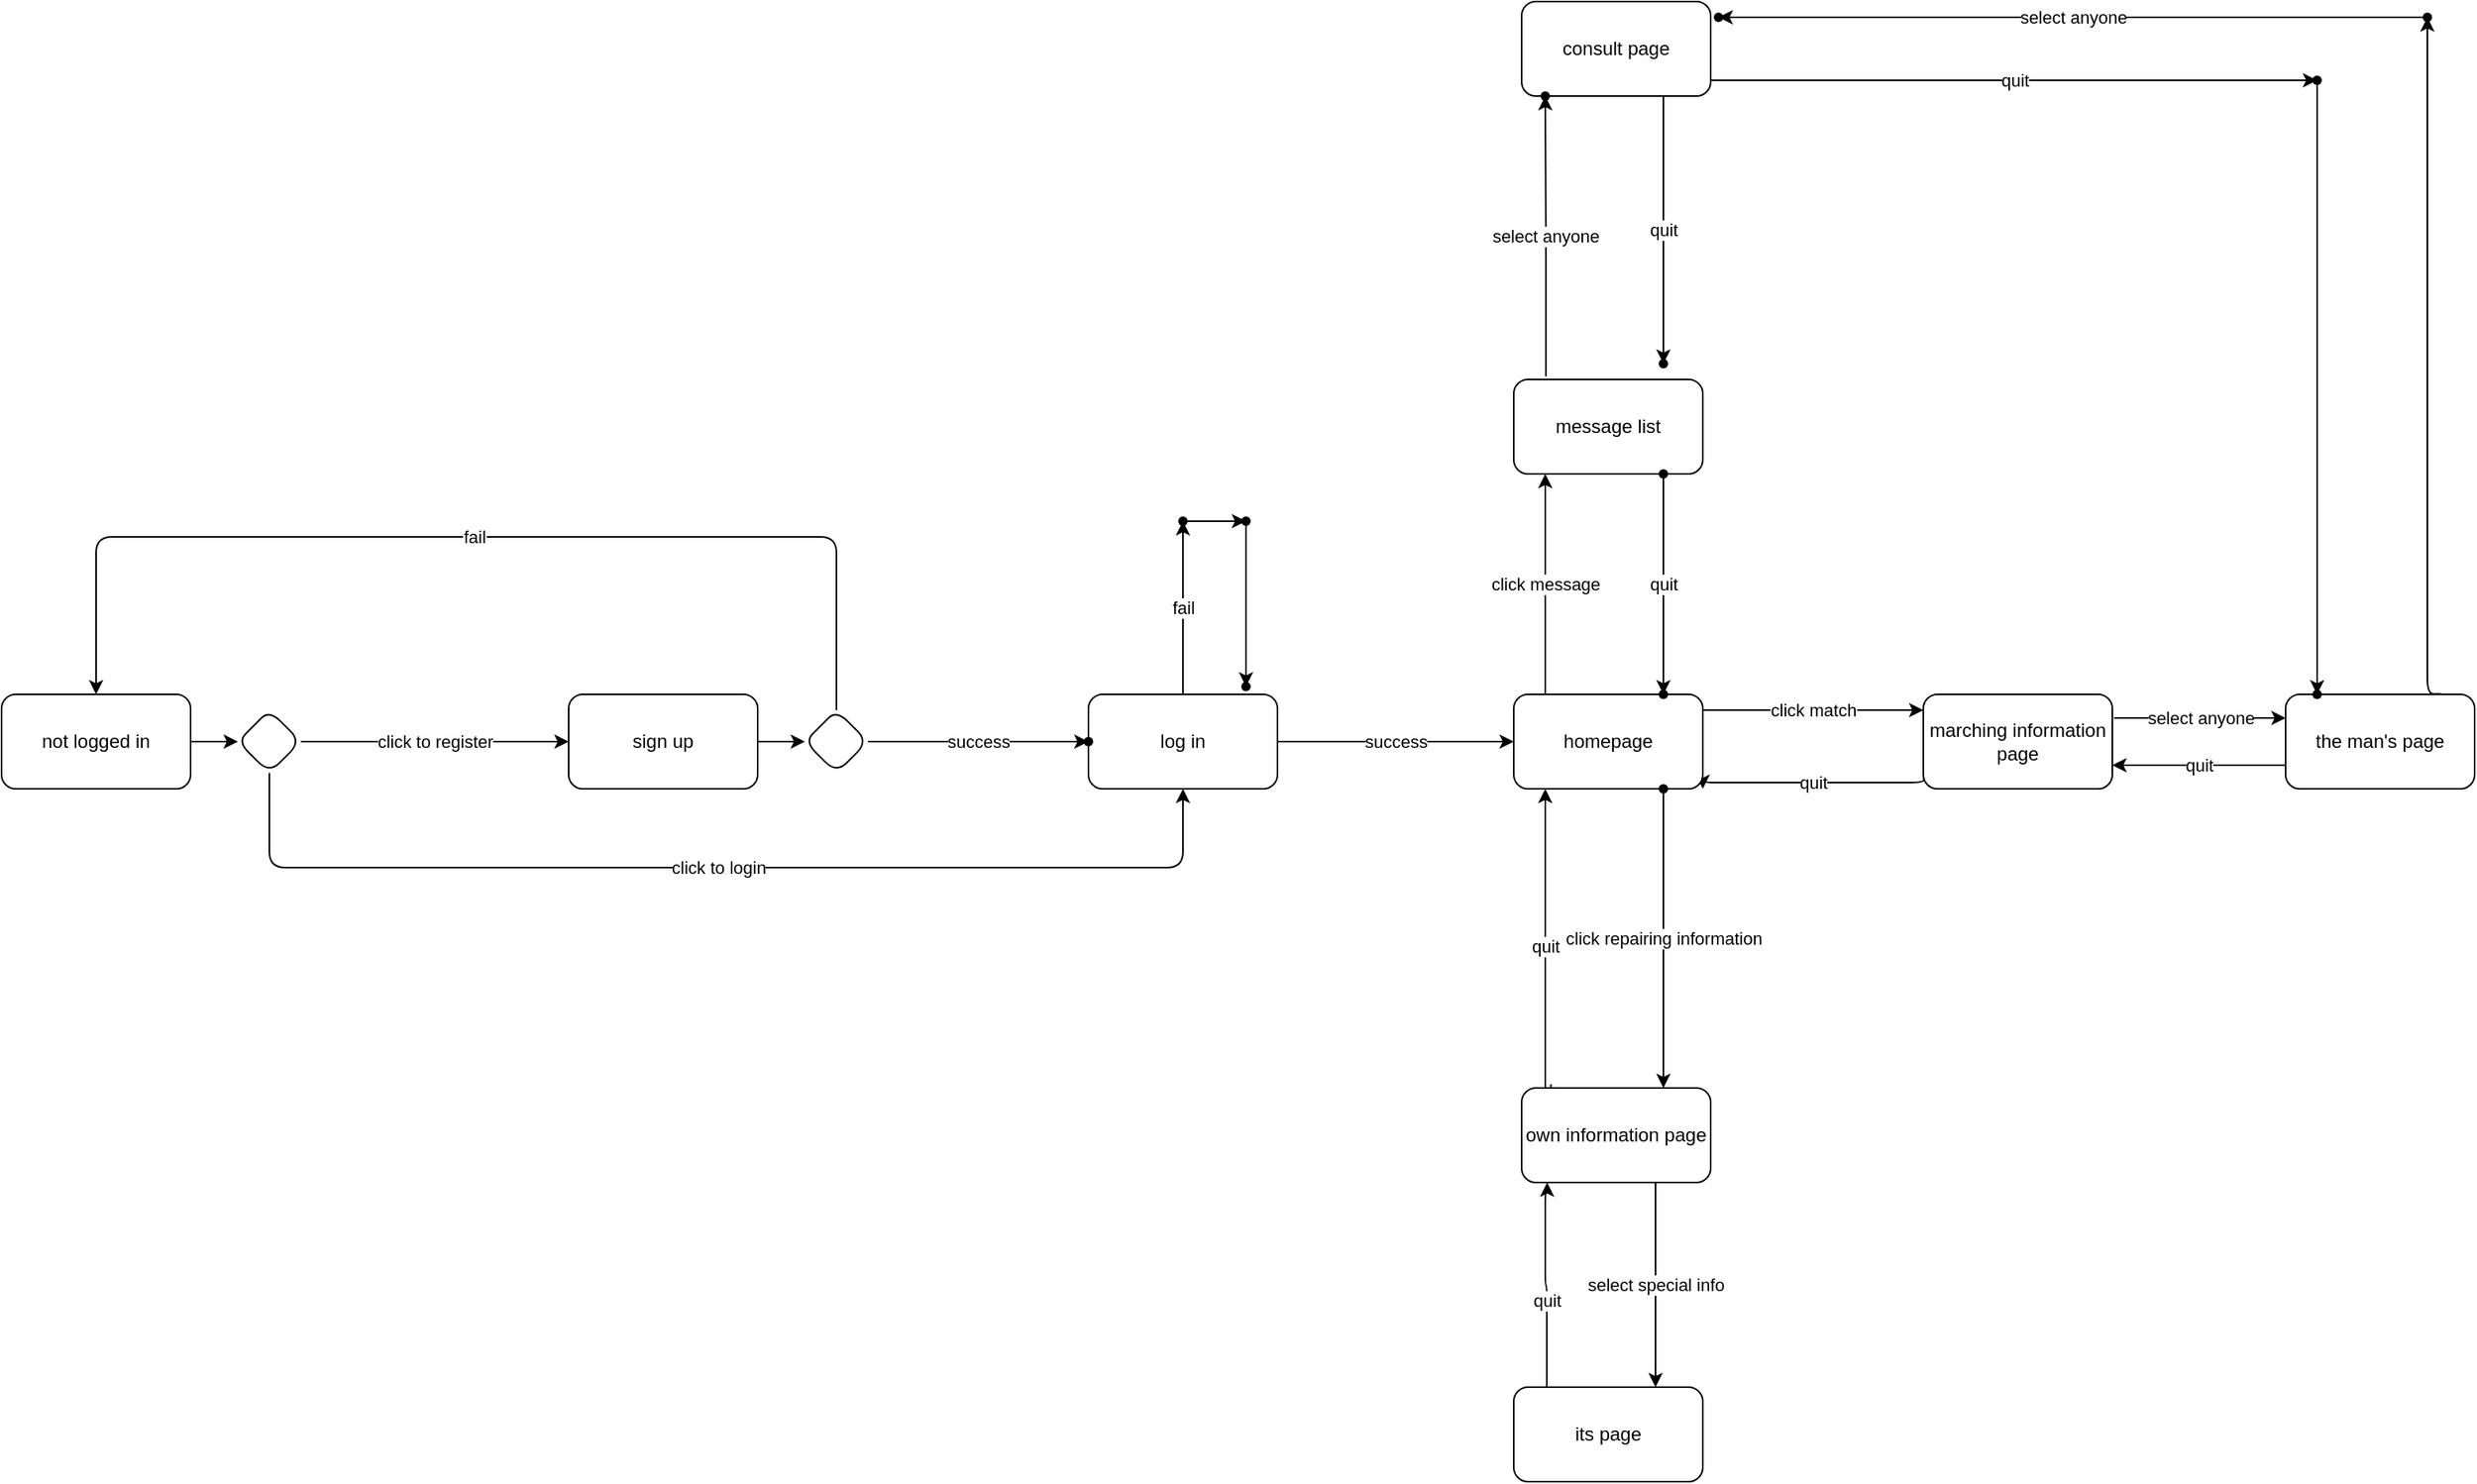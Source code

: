 <mxfile>
    <diagram id="MsojlqAO4IF1850HnQTj" name="Page-1">
        <mxGraphModel dx="2908" dy="1126" grid="1" gridSize="10" guides="1" tooltips="1" connect="1" arrows="1" fold="1" page="1" pageScale="1" pageWidth="850" pageHeight="1100" math="0" shadow="0">
            <root>
                <mxCell id="0"/>
                <mxCell id="1" parent="0"/>
                <mxCell id="8" value="" style="edgeStyle=orthogonalEdgeStyle;html=1;" parent="1" source="2" target="7" edge="1">
                    <mxGeometry relative="1" as="geometry"/>
                </mxCell>
                <object label="not logged in" id="2">
                    <mxCell style="rounded=1;whiteSpace=wrap;html=1;" parent="1" vertex="1">
                        <mxGeometry x="80" y="490" width="120" height="60" as="geometry"/>
                    </mxCell>
                </object>
                <mxCell id="10" value="click to register" style="edgeStyle=orthogonalEdgeStyle;html=1;" parent="1" source="7" target="9" edge="1">
                    <mxGeometry relative="1" as="geometry"/>
                </mxCell>
                <mxCell id="12" value="click to login" style="edgeStyle=orthogonalEdgeStyle;html=1;entryX=0.5;entryY=1;entryDx=0;entryDy=0;exitX=0.5;exitY=1;exitDx=0;exitDy=0;" parent="1" source="7" target="11" edge="1">
                    <mxGeometry relative="1" as="geometry">
                        <mxPoint x="260" y="570" as="sourcePoint"/>
                        <mxPoint x="827.16" y="585.22" as="targetPoint"/>
                        <Array as="points">
                            <mxPoint x="250" y="600"/>
                            <mxPoint x="830" y="600"/>
                        </Array>
                    </mxGeometry>
                </mxCell>
                <mxCell id="7" value="" style="rhombus;whiteSpace=wrap;html=1;rounded=1;" parent="1" vertex="1">
                    <mxGeometry x="230" y="500" width="40" height="40" as="geometry"/>
                </mxCell>
                <mxCell id="20" value="" style="edgeStyle=orthogonalEdgeStyle;html=1;" parent="1" source="9" target="19" edge="1">
                    <mxGeometry relative="1" as="geometry"/>
                </mxCell>
                <mxCell id="82" value="fail" style="edgeStyle=orthogonalEdgeStyle;html=1;entryX=0.5;entryY=0;entryDx=0;entryDy=0;exitX=0.5;exitY=0;exitDx=0;exitDy=0;" edge="1" parent="1" source="19" target="2">
                    <mxGeometry relative="1" as="geometry">
                        <mxPoint x="130" y="410" as="targetPoint"/>
                        <Array as="points">
                            <mxPoint x="610" y="390"/>
                            <mxPoint x="140" y="390"/>
                        </Array>
                    </mxGeometry>
                </mxCell>
                <mxCell id="9" value="sign up" style="whiteSpace=wrap;html=1;rounded=1;" parent="1" vertex="1">
                    <mxGeometry x="440" y="490" width="120" height="60" as="geometry"/>
                </mxCell>
                <mxCell id="30" value="success" style="edgeStyle=orthogonalEdgeStyle;html=1;entryX=0;entryY=0.5;entryDx=0;entryDy=0;" parent="1" source="11" target="50" edge="1">
                    <mxGeometry relative="1" as="geometry">
                        <mxPoint x="940" y="470" as="targetPoint"/>
                    </mxGeometry>
                </mxCell>
                <mxCell id="88" value="fail" style="edgeStyle=elbowEdgeStyle;elbow=vertical;html=1;" edge="1" parent="1" source="11" target="87">
                    <mxGeometry relative="1" as="geometry"/>
                </mxCell>
                <mxCell id="11" value="log in" style="whiteSpace=wrap;html=1;rounded=1;" parent="1" vertex="1">
                    <mxGeometry x="770" y="490" width="120" height="60" as="geometry"/>
                </mxCell>
                <mxCell id="85" value="success" style="edgeStyle=elbowEdgeStyle;elbow=vertical;html=1;" edge="1" parent="1" source="19" target="84">
                    <mxGeometry relative="1" as="geometry"/>
                </mxCell>
                <mxCell id="19" value="" style="rhombus;whiteSpace=wrap;html=1;rounded=1;" parent="1" vertex="1">
                    <mxGeometry x="590" y="500" width="40" height="40" as="geometry"/>
                </mxCell>
                <mxCell id="45" value="select anyone" style="edgeStyle=orthogonalEdgeStyle;html=1;" parent="1" edge="1">
                    <mxGeometry relative="1" as="geometry">
                        <mxPoint x="1421" y="505" as="sourcePoint"/>
                        <mxPoint x="1530" y="505" as="targetPoint"/>
                    </mxGeometry>
                </mxCell>
                <mxCell id="107" value="quit" style="edgeStyle=elbowEdgeStyle;elbow=vertical;html=1;entryX=1;entryY=1;entryDx=0;entryDy=0;exitX=0.003;exitY=0.873;exitDx=0;exitDy=0;exitPerimeter=0;" edge="1" parent="1" source="43" target="50">
                    <mxGeometry relative="1" as="geometry">
                        <Array as="points"/>
                    </mxGeometry>
                </mxCell>
                <mxCell id="43" value="marching information page" style="rounded=1;whiteSpace=wrap;html=1;" parent="1" vertex="1">
                    <mxGeometry x="1300" y="490" width="120" height="60" as="geometry"/>
                </mxCell>
                <mxCell id="108" value="quit" style="edgeStyle=elbowEdgeStyle;elbow=vertical;html=1;exitX=0;exitY=0.75;exitDx=0;exitDy=0;" edge="1" parent="1" source="44" target="43">
                    <mxGeometry relative="1" as="geometry"/>
                </mxCell>
                <mxCell id="110" value="" style="edgeStyle=elbowEdgeStyle;elbow=vertical;html=1;exitX=0.82;exitY=-0.007;exitDx=0;exitDy=0;exitPerimeter=0;" edge="1" parent="1" source="44">
                    <mxGeometry relative="1" as="geometry">
                        <mxPoint x="1620" y="60" as="targetPoint"/>
                        <Array as="points">
                            <mxPoint x="1630" y="490"/>
                        </Array>
                    </mxGeometry>
                </mxCell>
                <mxCell id="44" value="the man&#39;s page" style="whiteSpace=wrap;html=1;rounded=1;" parent="1" vertex="1">
                    <mxGeometry x="1530" y="490" width="120" height="60" as="geometry"/>
                </mxCell>
                <mxCell id="52" value="click message" style="edgeStyle=orthogonalEdgeStyle;html=1;" parent="1" source="50" target="51" edge="1">
                    <mxGeometry relative="1" as="geometry">
                        <Array as="points">
                            <mxPoint x="1060" y="430"/>
                            <mxPoint x="1060" y="430"/>
                        </Array>
                    </mxGeometry>
                </mxCell>
                <mxCell id="103" value="click match" style="edgeStyle=elbowEdgeStyle;elbow=vertical;html=1;" edge="1" parent="1" source="50">
                    <mxGeometry relative="1" as="geometry">
                        <mxPoint x="1300" y="500" as="targetPoint"/>
                        <Array as="points">
                            <mxPoint x="1240" y="500"/>
                        </Array>
                    </mxGeometry>
                </mxCell>
                <mxCell id="50" value="homepage" style="rounded=1;whiteSpace=wrap;html=1;" parent="1" vertex="1">
                    <mxGeometry x="1040" y="490" width="120" height="60" as="geometry"/>
                </mxCell>
                <mxCell id="99" value="select anyone" style="edgeStyle=elbowEdgeStyle;elbow=vertical;html=1;exitX=0.17;exitY=-0.033;exitDx=0;exitDy=0;exitPerimeter=0;" edge="1" parent="1" source="51" target="98">
                    <mxGeometry relative="1" as="geometry"/>
                </mxCell>
                <mxCell id="51" value="message list" style="whiteSpace=wrap;html=1;rounded=1;" parent="1" vertex="1">
                    <mxGeometry x="1040" y="290" width="120" height="60" as="geometry"/>
                </mxCell>
                <mxCell id="101" value="quit" style="edgeStyle=elbowEdgeStyle;elbow=vertical;html=1;exitX=0.75;exitY=1;exitDx=0;exitDy=0;" edge="1" parent="1" source="53" target="100">
                    <mxGeometry relative="1" as="geometry"/>
                </mxCell>
                <mxCell id="114" value="quit" style="edgeStyle=elbowEdgeStyle;elbow=vertical;html=1;" edge="1" parent="1" source="53" target="113">
                    <mxGeometry relative="1" as="geometry"/>
                </mxCell>
                <mxCell id="53" value="consult page" style="whiteSpace=wrap;html=1;rounded=1;" parent="1" vertex="1">
                    <mxGeometry x="1045" y="50" width="120" height="60" as="geometry"/>
                </mxCell>
                <mxCell id="72" value="click repairing information" style="edgeStyle=orthogonalEdgeStyle;html=1;exitX=0.89;exitY=0.517;exitDx=0;exitDy=0;exitPerimeter=0;entryX=0.75;entryY=0;entryDx=0;entryDy=0;" parent="1" source="63" target="71" edge="1">
                    <mxGeometry relative="1" as="geometry">
                        <mxPoint x="1140" y="515" as="sourcePoint"/>
                        <mxPoint x="1125" y="750" as="targetPoint"/>
                        <Array as="points">
                            <mxPoint x="1135" y="720"/>
                            <mxPoint x="1135" y="720"/>
                        </Array>
                    </mxGeometry>
                </mxCell>
                <mxCell id="63" value="" style="shape=waypoint;sketch=0;size=6;pointerEvents=1;points=[];fillColor=default;resizable=0;rotatable=0;perimeter=centerPerimeter;snapToPoint=1;rounded=1;" parent="1" vertex="1">
                    <mxGeometry x="1125" y="540" width="20" height="20" as="geometry"/>
                </mxCell>
                <mxCell id="74" value="select special info" style="edgeStyle=orthogonalEdgeStyle;html=1;" parent="1" source="71" target="73" edge="1">
                    <mxGeometry relative="1" as="geometry">
                        <Array as="points">
                            <mxPoint x="1130" y="900"/>
                            <mxPoint x="1130" y="900"/>
                        </Array>
                    </mxGeometry>
                </mxCell>
                <mxCell id="79" value="quit" style="edgeStyle=orthogonalEdgeStyle;html=1;exitX=0.155;exitY=-0.04;exitDx=0;exitDy=0;exitPerimeter=0;" parent="1" source="71" edge="1">
                    <mxGeometry x="0.029" relative="1" as="geometry">
                        <mxPoint x="1060" y="550" as="targetPoint"/>
                        <Array as="points">
                            <mxPoint x="1064" y="745"/>
                            <mxPoint x="1060" y="745"/>
                        </Array>
                        <mxPoint x="1042.478" y="744.68" as="sourcePoint"/>
                        <mxPoint as="offset"/>
                    </mxGeometry>
                </mxCell>
                <mxCell id="71" value="own information page" style="whiteSpace=wrap;html=1;sketch=0;pointerEvents=1;resizable=0;rounded=1;" parent="1" vertex="1">
                    <mxGeometry x="1045" y="740" width="120" height="60" as="geometry"/>
                </mxCell>
                <mxCell id="76" value="quit" style="edgeStyle=orthogonalEdgeStyle;html=1;entryX=0.135;entryY=1;entryDx=0;entryDy=0;entryPerimeter=0;exitX=0.064;exitY=0.152;exitDx=0;exitDy=0;exitPerimeter=0;" parent="1" target="71" edge="1" source="73">
                    <mxGeometry relative="1" as="geometry">
                        <mxPoint x="1371.923" y="635" as="sourcePoint"/>
                        <mxPoint x="1055" y="645" as="targetPoint"/>
                        <Array as="points">
                            <mxPoint x="1061" y="939"/>
                            <mxPoint x="1061" y="865"/>
                            <mxPoint x="1060" y="865"/>
                            <mxPoint x="1060" y="805"/>
                            <mxPoint x="1061" y="805"/>
                        </Array>
                    </mxGeometry>
                </mxCell>
                <mxCell id="73" value="its page" style="whiteSpace=wrap;html=1;sketch=0;pointerEvents=1;resizable=0;rounded=1;" parent="1" vertex="1">
                    <mxGeometry x="1040" y="930" width="120" height="60" as="geometry"/>
                </mxCell>
                <mxCell id="84" value="" style="shape=waypoint;sketch=0;size=6;pointerEvents=1;points=[];fillColor=default;resizable=0;rotatable=0;perimeter=centerPerimeter;snapToPoint=1;rounded=1;" vertex="1" parent="1">
                    <mxGeometry x="760" y="510" width="20" height="20" as="geometry"/>
                </mxCell>
                <mxCell id="90" value="" style="edgeStyle=elbowEdgeStyle;elbow=vertical;html=1;" edge="1" parent="1" source="87" target="89">
                    <mxGeometry relative="1" as="geometry"/>
                </mxCell>
                <mxCell id="87" value="" style="shape=waypoint;sketch=0;size=6;pointerEvents=1;points=[];fillColor=default;resizable=0;rotatable=0;perimeter=centerPerimeter;snapToPoint=1;rounded=1;" vertex="1" parent="1">
                    <mxGeometry x="820" y="370" width="20" height="20" as="geometry"/>
                </mxCell>
                <mxCell id="92" value="" style="edgeStyle=elbowEdgeStyle;elbow=vertical;html=1;" edge="1" parent="1" source="89" target="91">
                    <mxGeometry relative="1" as="geometry"/>
                </mxCell>
                <mxCell id="89" value="" style="shape=waypoint;sketch=0;size=6;pointerEvents=1;points=[];fillColor=default;resizable=0;rotatable=0;perimeter=centerPerimeter;snapToPoint=1;rounded=1;" vertex="1" parent="1">
                    <mxGeometry x="860" y="370" width="20" height="20" as="geometry"/>
                </mxCell>
                <mxCell id="91" value="" style="shape=waypoint;sketch=0;size=6;pointerEvents=1;points=[];fillColor=default;resizable=0;rotatable=0;perimeter=centerPerimeter;snapToPoint=1;rounded=1;" vertex="1" parent="1">
                    <mxGeometry x="860" y="475" width="20" height="20" as="geometry"/>
                </mxCell>
                <mxCell id="97" value="quit" style="edgeStyle=elbowEdgeStyle;elbow=vertical;html=1;" edge="1" parent="1" source="94" target="96">
                    <mxGeometry relative="1" as="geometry">
                        <Array as="points"/>
                    </mxGeometry>
                </mxCell>
                <mxCell id="94" value="" style="shape=waypoint;sketch=0;size=6;pointerEvents=1;points=[];fillColor=default;resizable=0;rotatable=0;perimeter=centerPerimeter;snapToPoint=1;rounded=1;" vertex="1" parent="1">
                    <mxGeometry x="1125" y="340" width="20" height="20" as="geometry"/>
                </mxCell>
                <mxCell id="96" value="" style="shape=waypoint;sketch=0;size=6;pointerEvents=1;points=[];fillColor=default;resizable=0;rotatable=0;perimeter=centerPerimeter;snapToPoint=1;rounded=1;" vertex="1" parent="1">
                    <mxGeometry x="1125" y="480" width="20" height="20" as="geometry"/>
                </mxCell>
                <mxCell id="98" value="" style="shape=waypoint;sketch=0;size=6;pointerEvents=1;points=[];fillColor=default;resizable=0;rotatable=0;perimeter=centerPerimeter;snapToPoint=1;rounded=1;" vertex="1" parent="1">
                    <mxGeometry x="1050" y="100" width="20" height="20" as="geometry"/>
                </mxCell>
                <mxCell id="100" value="" style="shape=waypoint;sketch=0;size=6;pointerEvents=1;points=[];fillColor=default;resizable=0;rotatable=0;perimeter=centerPerimeter;snapToPoint=1;rounded=1;" vertex="1" parent="1">
                    <mxGeometry x="1125" y="270" width="20" height="20" as="geometry"/>
                </mxCell>
                <mxCell id="112" value="select anyone" style="edgeStyle=elbowEdgeStyle;elbow=vertical;html=1;" edge="1" parent="1" source="109" target="111">
                    <mxGeometry relative="1" as="geometry"/>
                </mxCell>
                <mxCell id="109" value="" style="shape=waypoint;sketch=0;size=6;pointerEvents=1;points=[];fillColor=default;resizable=0;rotatable=0;perimeter=centerPerimeter;snapToPoint=1;rounded=1;" vertex="1" parent="1">
                    <mxGeometry x="1610" y="50" width="20" height="20" as="geometry"/>
                </mxCell>
                <mxCell id="111" value="" style="shape=waypoint;sketch=0;size=6;pointerEvents=1;points=[];fillColor=default;resizable=0;rotatable=0;perimeter=centerPerimeter;snapToPoint=1;rounded=1;" vertex="1" parent="1">
                    <mxGeometry x="1160" y="50" width="20" height="20" as="geometry"/>
                </mxCell>
                <mxCell id="116" value="" style="edgeStyle=elbowEdgeStyle;elbow=vertical;html=1;" edge="1" parent="1" source="113" target="115">
                    <mxGeometry relative="1" as="geometry"/>
                </mxCell>
                <mxCell id="113" value="" style="shape=waypoint;sketch=0;size=6;pointerEvents=1;points=[];fillColor=default;resizable=0;rotatable=0;perimeter=centerPerimeter;snapToPoint=1;rounded=1;" vertex="1" parent="1">
                    <mxGeometry x="1540" y="90" width="20" height="20" as="geometry"/>
                </mxCell>
                <mxCell id="115" value="" style="shape=waypoint;sketch=0;size=6;pointerEvents=1;points=[];fillColor=default;resizable=0;rotatable=0;perimeter=centerPerimeter;snapToPoint=1;rounded=1;" vertex="1" parent="1">
                    <mxGeometry x="1540" y="480" width="20" height="20" as="geometry"/>
                </mxCell>
            </root>
        </mxGraphModel>
    </diagram>
</mxfile>